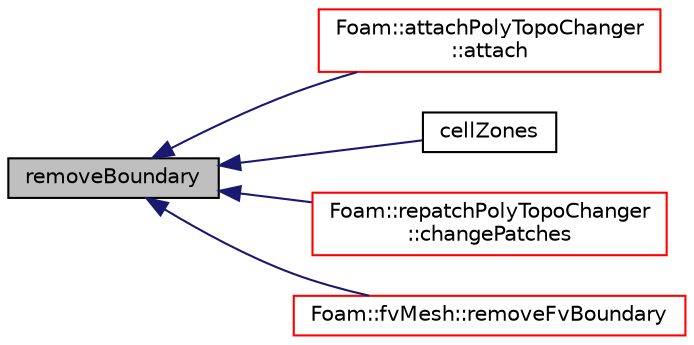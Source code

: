 digraph "removeBoundary"
{
  bgcolor="transparent";
  edge [fontname="Helvetica",fontsize="10",labelfontname="Helvetica",labelfontsize="10"];
  node [fontname="Helvetica",fontsize="10",shape=record];
  rankdir="LR";
  Node1 [label="removeBoundary",height=0.2,width=0.4,color="black", fillcolor="grey75", style="filled", fontcolor="black"];
  Node1 -> Node2 [dir="back",color="midnightblue",fontsize="10",style="solid",fontname="Helvetica"];
  Node2 [label="Foam::attachPolyTopoChanger\l::attach",height=0.2,width=0.4,color="red",URL="$a00083.html#a655f9a7493e609affecc9d220fb2a843",tooltip="Attach mesh. By default filter out empty patches. "];
  Node1 -> Node3 [dir="back",color="midnightblue",fontsize="10",style="solid",fontname="Helvetica"];
  Node3 [label="cellZones",height=0.2,width=0.4,color="black",URL="$a01917.html#a981f3e92ff079e144ef55a4fcb32dfd2",tooltip="Return non-const access to the cellZones. "];
  Node1 -> Node4 [dir="back",color="midnightblue",fontsize="10",style="solid",fontname="Helvetica"];
  Node4 [label="Foam::repatchPolyTopoChanger\l::changePatches",height=0.2,width=0.4,color="red",URL="$a02163.html#a3f31f550e49b1b0aea77c68d6cb390f3",tooltip="Change patches. "];
  Node1 -> Node5 [dir="back",color="midnightblue",fontsize="10",style="solid",fontname="Helvetica"];
  Node5 [label="Foam::fvMesh::removeFvBoundary",height=0.2,width=0.4,color="red",URL="$a00876.html#ac0182771afe06e7f2d7d52a627a0e16f",tooltip="Remove boundary patches. Warning: fvPatchFields hold ref to. "];
}

